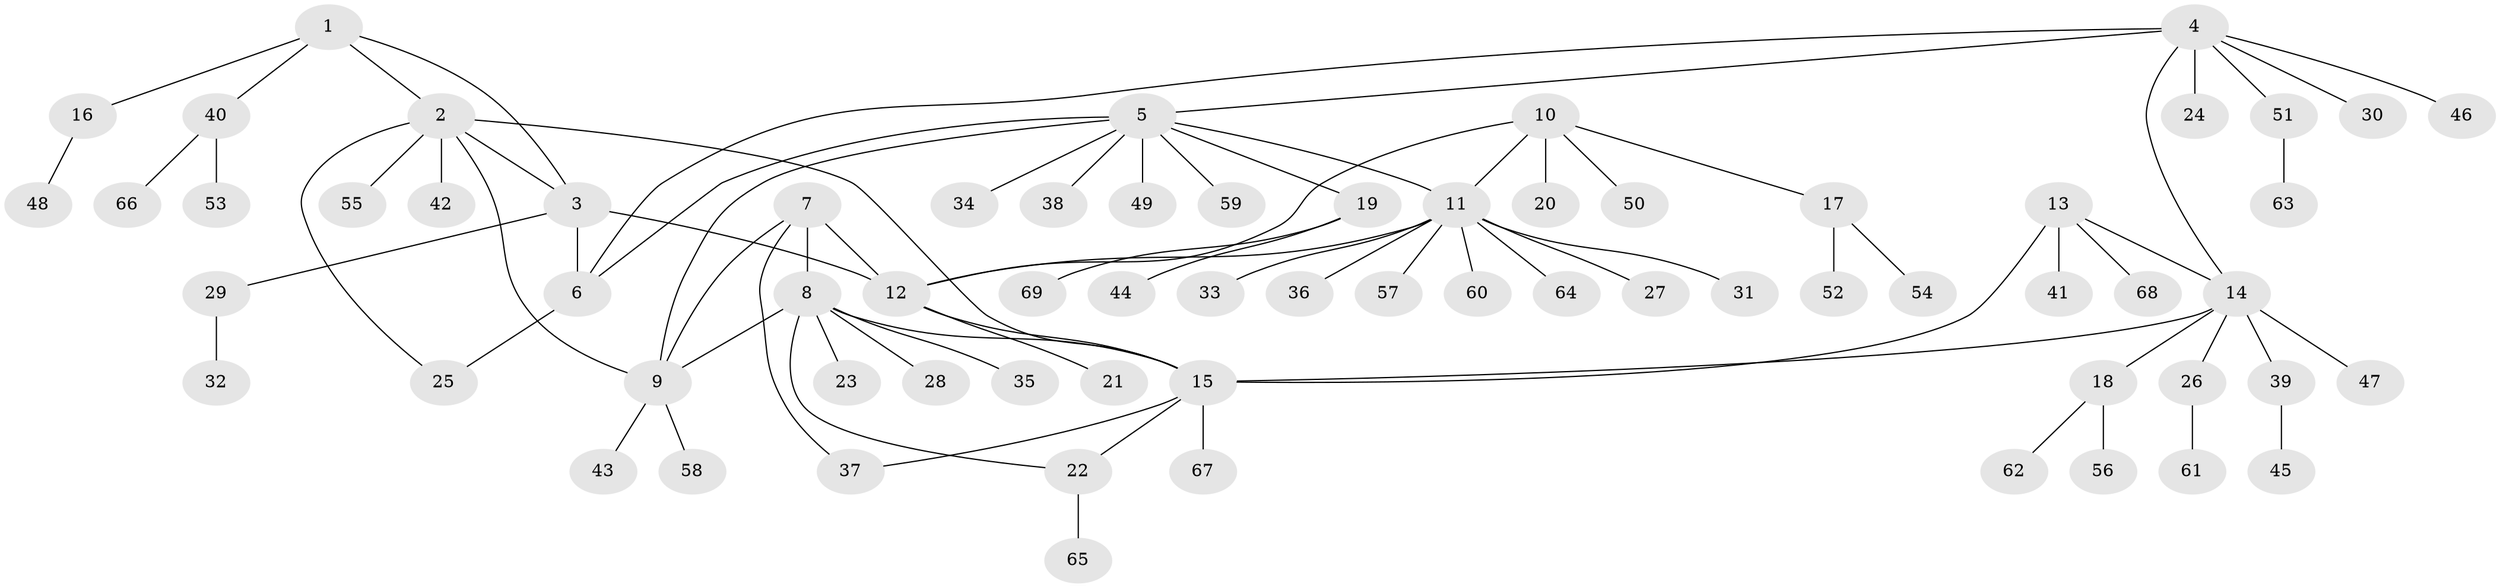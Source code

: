 // Generated by graph-tools (version 1.1) at 2025/55/03/09/25 04:55:02]
// undirected, 69 vertices, 82 edges
graph export_dot {
graph [start="1"]
  node [color=gray90,style=filled];
  1;
  2;
  3;
  4;
  5;
  6;
  7;
  8;
  9;
  10;
  11;
  12;
  13;
  14;
  15;
  16;
  17;
  18;
  19;
  20;
  21;
  22;
  23;
  24;
  25;
  26;
  27;
  28;
  29;
  30;
  31;
  32;
  33;
  34;
  35;
  36;
  37;
  38;
  39;
  40;
  41;
  42;
  43;
  44;
  45;
  46;
  47;
  48;
  49;
  50;
  51;
  52;
  53;
  54;
  55;
  56;
  57;
  58;
  59;
  60;
  61;
  62;
  63;
  64;
  65;
  66;
  67;
  68;
  69;
  1 -- 2;
  1 -- 3;
  1 -- 16;
  1 -- 40;
  2 -- 3;
  2 -- 9;
  2 -- 15;
  2 -- 25;
  2 -- 42;
  2 -- 55;
  3 -- 6;
  3 -- 12;
  3 -- 29;
  4 -- 5;
  4 -- 6;
  4 -- 14;
  4 -- 24;
  4 -- 30;
  4 -- 46;
  4 -- 51;
  5 -- 6;
  5 -- 9;
  5 -- 11;
  5 -- 19;
  5 -- 34;
  5 -- 38;
  5 -- 49;
  5 -- 59;
  6 -- 25;
  7 -- 8;
  7 -- 9;
  7 -- 12;
  7 -- 37;
  8 -- 9;
  8 -- 15;
  8 -- 22;
  8 -- 23;
  8 -- 28;
  8 -- 35;
  9 -- 43;
  9 -- 58;
  10 -- 11;
  10 -- 12;
  10 -- 17;
  10 -- 20;
  10 -- 50;
  11 -- 12;
  11 -- 27;
  11 -- 31;
  11 -- 33;
  11 -- 36;
  11 -- 57;
  11 -- 60;
  11 -- 64;
  12 -- 15;
  12 -- 21;
  13 -- 14;
  13 -- 15;
  13 -- 41;
  13 -- 68;
  14 -- 15;
  14 -- 18;
  14 -- 26;
  14 -- 39;
  14 -- 47;
  15 -- 22;
  15 -- 37;
  15 -- 67;
  16 -- 48;
  17 -- 52;
  17 -- 54;
  18 -- 56;
  18 -- 62;
  19 -- 44;
  19 -- 69;
  22 -- 65;
  26 -- 61;
  29 -- 32;
  39 -- 45;
  40 -- 53;
  40 -- 66;
  51 -- 63;
}
